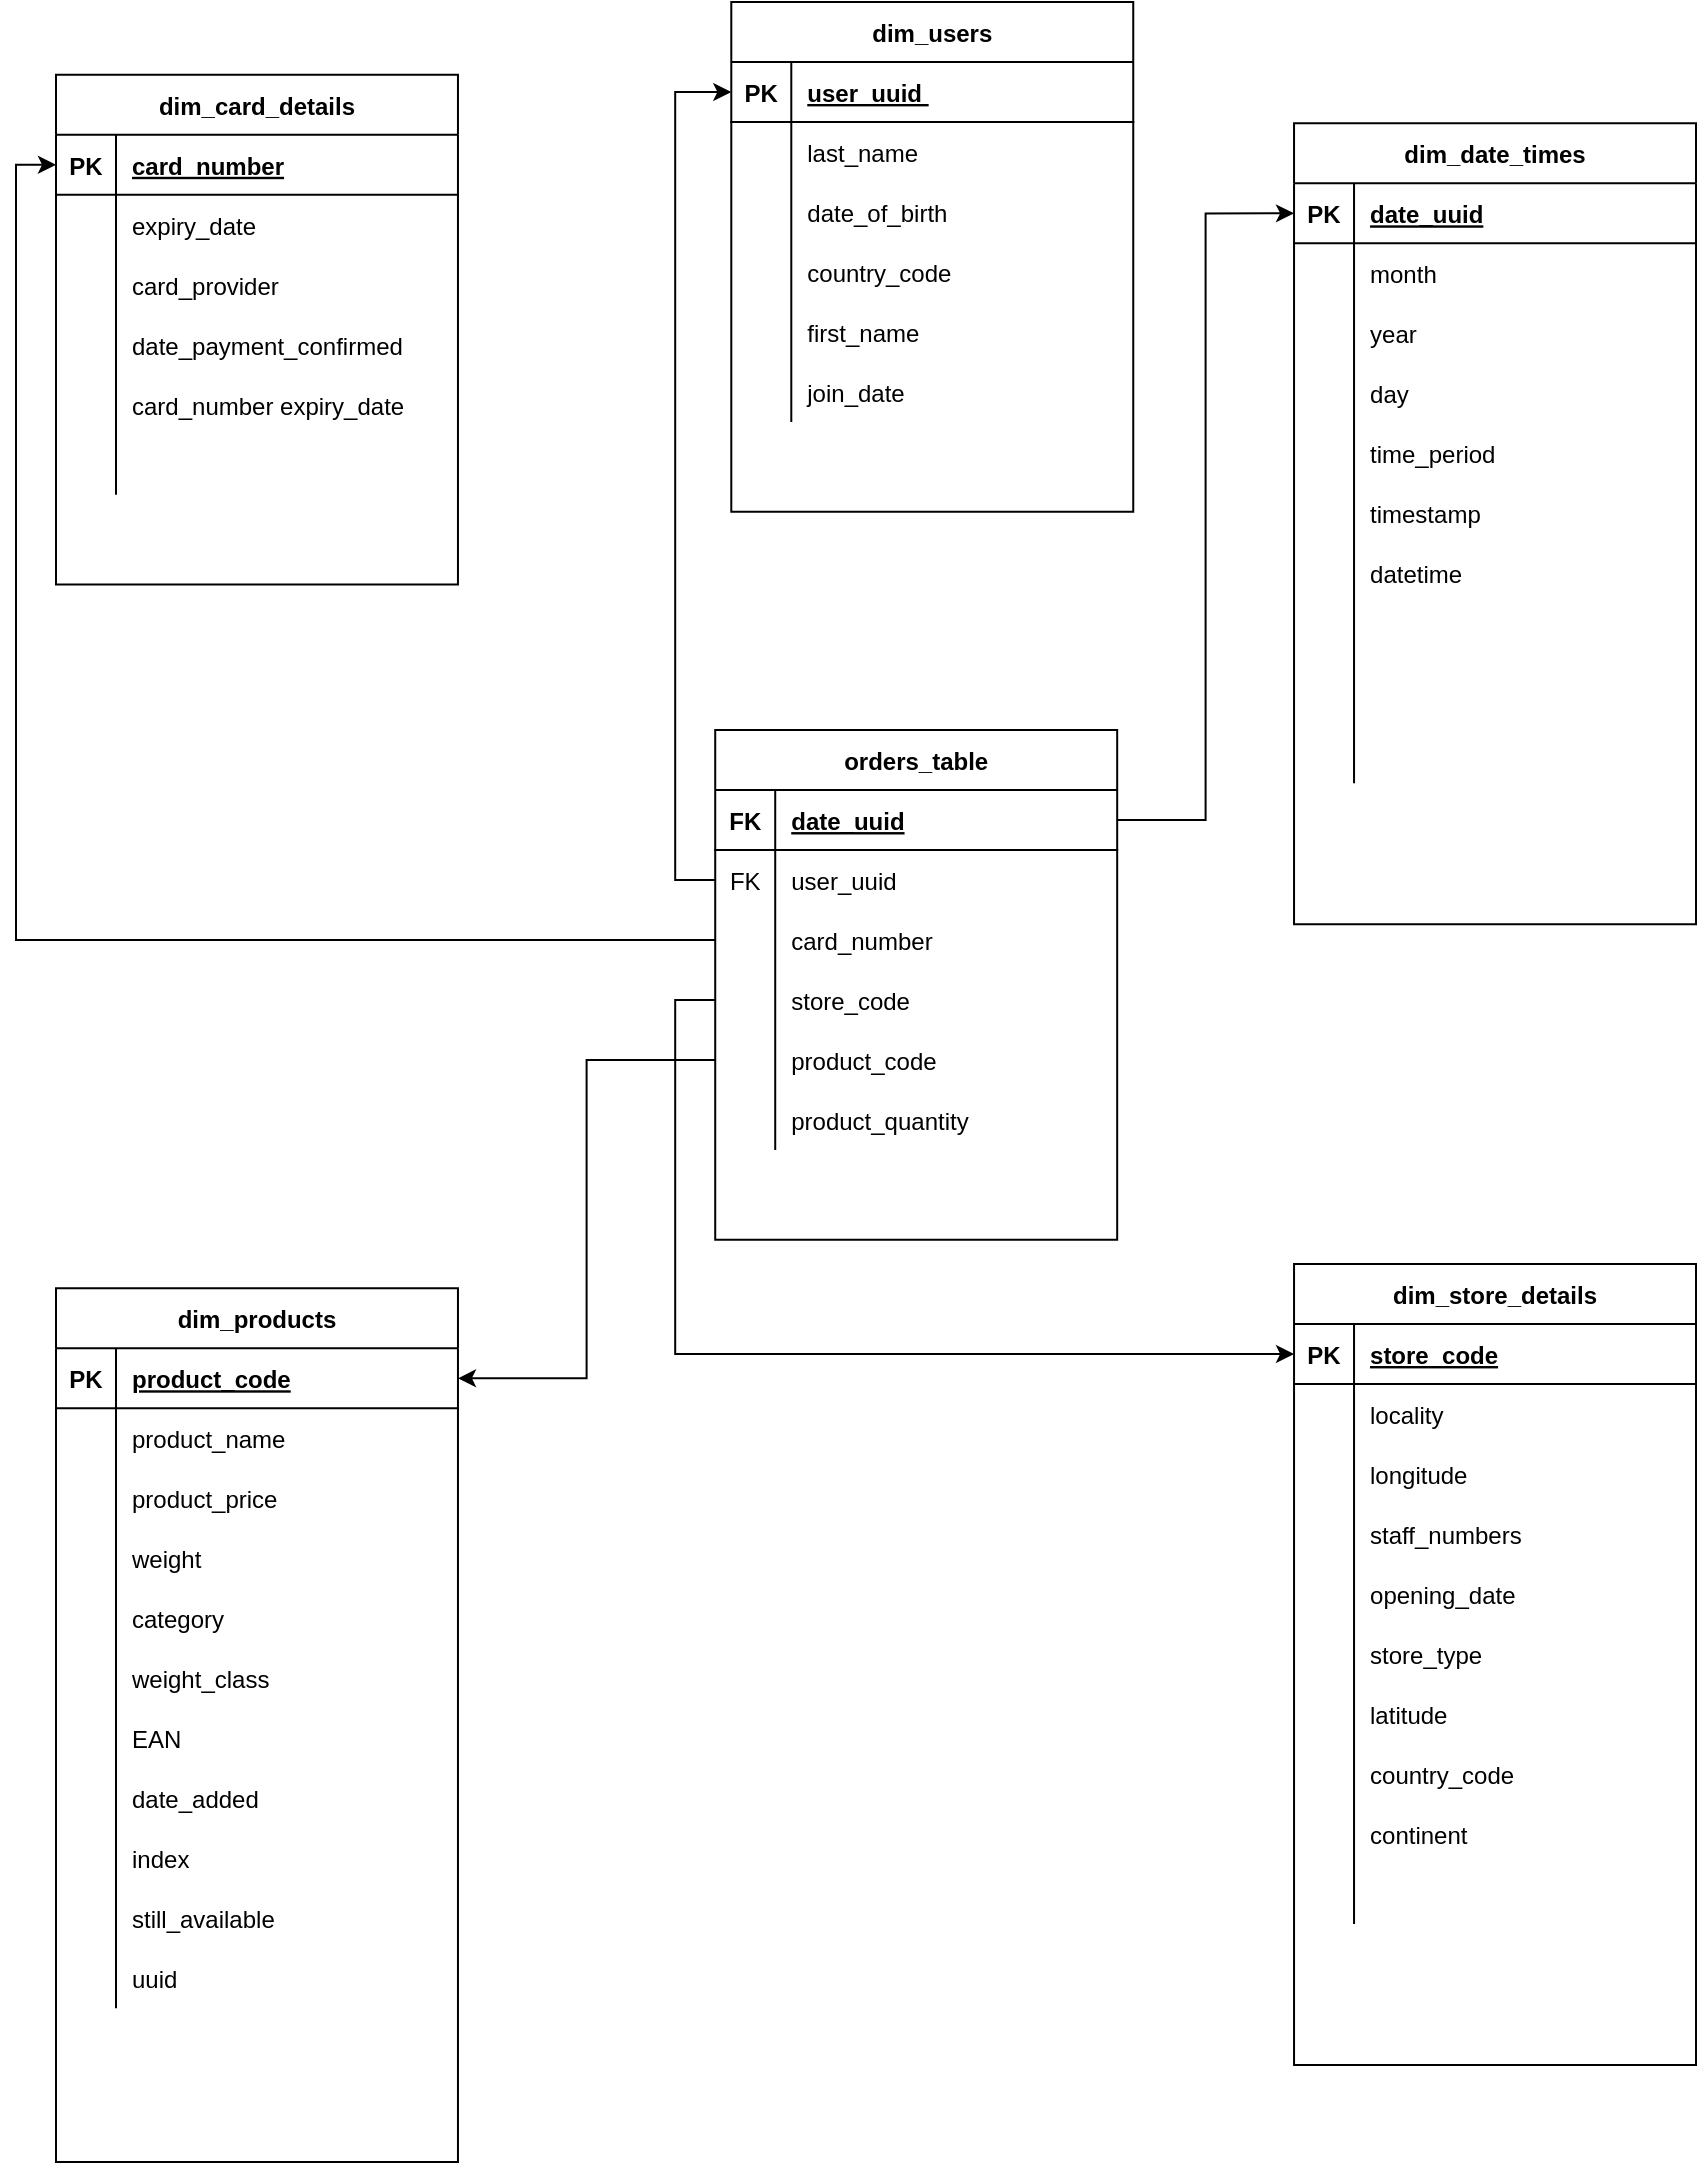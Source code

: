 <mxfile version="22.0.8" type="device">
  <diagram id="R2lEEEUBdFMjLlhIrx00" name="Page-1">
    <mxGraphModel dx="1221" dy="672" grid="1" gridSize="10" guides="1" tooltips="1" connect="1" arrows="1" fold="1" page="1" pageScale="1" pageWidth="850" pageHeight="1100" math="0" shadow="0" extFonts="Permanent Marker^https://fonts.googleapis.com/css?family=Permanent+Marker">
      <root>
        <mxCell id="0" />
        <mxCell id="1" parent="0" />
        <mxCell id="GJ36CVWwnFn0UGgIxW29-174" value="" style="group" parent="1" vertex="1" connectable="0">
          <mxGeometry x="30" y="10" width="820" height="1080" as="geometry" />
        </mxCell>
        <mxCell id="C-vyLk0tnHw3VtMMgP7b-23" value="orders_table" style="shape=table;startSize=30;container=1;collapsible=1;childLayout=tableLayout;fixedRows=1;rowLines=0;fontStyle=1;align=center;resizeLast=1;" parent="GJ36CVWwnFn0UGgIxW29-174" vertex="1">
          <mxGeometry x="329.608" y="364.045" width="200.98" height="254.831" as="geometry">
            <mxRectangle x="20" y="110" width="110" height="30" as="alternateBounds" />
          </mxGeometry>
        </mxCell>
        <mxCell id="C-vyLk0tnHw3VtMMgP7b-24" value="" style="shape=partialRectangle;collapsible=0;dropTarget=0;pointerEvents=0;fillColor=none;points=[[0,0.5],[1,0.5]];portConstraint=eastwest;top=0;left=0;right=0;bottom=1;" parent="C-vyLk0tnHw3VtMMgP7b-23" vertex="1">
          <mxGeometry y="30" width="200.98" height="30" as="geometry" />
        </mxCell>
        <mxCell id="C-vyLk0tnHw3VtMMgP7b-25" value="FK" style="shape=partialRectangle;overflow=hidden;connectable=0;fillColor=none;top=0;left=0;bottom=0;right=0;fontStyle=1;" parent="C-vyLk0tnHw3VtMMgP7b-24" vertex="1">
          <mxGeometry width="30" height="30" as="geometry">
            <mxRectangle width="30" height="30" as="alternateBounds" />
          </mxGeometry>
        </mxCell>
        <mxCell id="C-vyLk0tnHw3VtMMgP7b-26" value="date_uuid" style="shape=partialRectangle;overflow=hidden;connectable=0;fillColor=none;top=0;left=0;bottom=0;right=0;align=left;spacingLeft=6;fontStyle=5;" parent="C-vyLk0tnHw3VtMMgP7b-24" vertex="1">
          <mxGeometry x="30" width="170.98" height="30" as="geometry">
            <mxRectangle width="170.98" height="30" as="alternateBounds" />
          </mxGeometry>
        </mxCell>
        <mxCell id="C-vyLk0tnHw3VtMMgP7b-27" value="" style="shape=partialRectangle;collapsible=0;dropTarget=0;pointerEvents=0;fillColor=none;points=[[0,0.5],[1,0.5]];portConstraint=eastwest;top=0;left=0;right=0;bottom=0;" parent="C-vyLk0tnHw3VtMMgP7b-23" vertex="1">
          <mxGeometry y="60" width="200.98" height="30" as="geometry" />
        </mxCell>
        <mxCell id="C-vyLk0tnHw3VtMMgP7b-28" value="FK" style="shape=partialRectangle;overflow=hidden;connectable=0;fillColor=none;top=0;left=0;bottom=0;right=0;" parent="C-vyLk0tnHw3VtMMgP7b-27" vertex="1">
          <mxGeometry width="30" height="30" as="geometry">
            <mxRectangle width="30" height="30" as="alternateBounds" />
          </mxGeometry>
        </mxCell>
        <mxCell id="C-vyLk0tnHw3VtMMgP7b-29" value="user_uuid" style="shape=partialRectangle;overflow=hidden;connectable=0;fillColor=none;top=0;left=0;bottom=0;right=0;align=left;spacingLeft=6;" parent="C-vyLk0tnHw3VtMMgP7b-27" vertex="1">
          <mxGeometry x="30" width="170.98" height="30" as="geometry">
            <mxRectangle width="170.98" height="30" as="alternateBounds" />
          </mxGeometry>
        </mxCell>
        <mxCell id="GJ36CVWwnFn0UGgIxW29-1" value="" style="shape=partialRectangle;collapsible=0;dropTarget=0;pointerEvents=0;fillColor=none;points=[[0,0.5],[1,0.5]];portConstraint=eastwest;top=0;left=0;right=0;bottom=0;" parent="C-vyLk0tnHw3VtMMgP7b-23" vertex="1">
          <mxGeometry y="90" width="200.98" height="30" as="geometry" />
        </mxCell>
        <mxCell id="GJ36CVWwnFn0UGgIxW29-2" value="" style="shape=partialRectangle;overflow=hidden;connectable=0;fillColor=none;top=0;left=0;bottom=0;right=0;" parent="GJ36CVWwnFn0UGgIxW29-1" vertex="1">
          <mxGeometry width="30" height="30" as="geometry">
            <mxRectangle width="30" height="30" as="alternateBounds" />
          </mxGeometry>
        </mxCell>
        <mxCell id="GJ36CVWwnFn0UGgIxW29-3" value="card_number" style="shape=partialRectangle;overflow=hidden;connectable=0;fillColor=none;top=0;left=0;bottom=0;right=0;align=left;spacingLeft=6;" parent="GJ36CVWwnFn0UGgIxW29-1" vertex="1">
          <mxGeometry x="30" width="170.98" height="30" as="geometry">
            <mxRectangle width="170.98" height="30" as="alternateBounds" />
          </mxGeometry>
        </mxCell>
        <mxCell id="GJ36CVWwnFn0UGgIxW29-4" value="" style="shape=partialRectangle;collapsible=0;dropTarget=0;pointerEvents=0;fillColor=none;points=[[0,0.5],[1,0.5]];portConstraint=eastwest;top=0;left=0;right=0;bottom=0;" parent="C-vyLk0tnHw3VtMMgP7b-23" vertex="1">
          <mxGeometry y="120" width="200.98" height="30" as="geometry" />
        </mxCell>
        <mxCell id="GJ36CVWwnFn0UGgIxW29-5" value="" style="shape=partialRectangle;overflow=hidden;connectable=0;fillColor=none;top=0;left=0;bottom=0;right=0;" parent="GJ36CVWwnFn0UGgIxW29-4" vertex="1">
          <mxGeometry width="30" height="30" as="geometry">
            <mxRectangle width="30" height="30" as="alternateBounds" />
          </mxGeometry>
        </mxCell>
        <mxCell id="GJ36CVWwnFn0UGgIxW29-6" value="store_code" style="shape=partialRectangle;overflow=hidden;connectable=0;fillColor=none;top=0;left=0;bottom=0;right=0;align=left;spacingLeft=6;" parent="GJ36CVWwnFn0UGgIxW29-4" vertex="1">
          <mxGeometry x="30" width="170.98" height="30" as="geometry">
            <mxRectangle width="170.98" height="30" as="alternateBounds" />
          </mxGeometry>
        </mxCell>
        <mxCell id="GJ36CVWwnFn0UGgIxW29-7" value="" style="shape=partialRectangle;collapsible=0;dropTarget=0;pointerEvents=0;fillColor=none;points=[[0,0.5],[1,0.5]];portConstraint=eastwest;top=0;left=0;right=0;bottom=0;" parent="C-vyLk0tnHw3VtMMgP7b-23" vertex="1">
          <mxGeometry y="150" width="200.98" height="30" as="geometry" />
        </mxCell>
        <mxCell id="GJ36CVWwnFn0UGgIxW29-8" value="" style="shape=partialRectangle;overflow=hidden;connectable=0;fillColor=none;top=0;left=0;bottom=0;right=0;" parent="GJ36CVWwnFn0UGgIxW29-7" vertex="1">
          <mxGeometry width="30" height="30" as="geometry">
            <mxRectangle width="30" height="30" as="alternateBounds" />
          </mxGeometry>
        </mxCell>
        <mxCell id="GJ36CVWwnFn0UGgIxW29-9" value="product_code" style="shape=partialRectangle;overflow=hidden;connectable=0;fillColor=none;top=0;left=0;bottom=0;right=0;align=left;spacingLeft=6;" parent="GJ36CVWwnFn0UGgIxW29-7" vertex="1">
          <mxGeometry x="30" width="170.98" height="30" as="geometry">
            <mxRectangle width="170.98" height="30" as="alternateBounds" />
          </mxGeometry>
        </mxCell>
        <mxCell id="GJ36CVWwnFn0UGgIxW29-26" value="" style="shape=partialRectangle;collapsible=0;dropTarget=0;pointerEvents=0;fillColor=none;points=[[0,0.5],[1,0.5]];portConstraint=eastwest;top=0;left=0;right=0;bottom=0;" parent="C-vyLk0tnHw3VtMMgP7b-23" vertex="1">
          <mxGeometry y="180" width="200.98" height="30" as="geometry" />
        </mxCell>
        <mxCell id="GJ36CVWwnFn0UGgIxW29-27" value="" style="shape=partialRectangle;overflow=hidden;connectable=0;fillColor=none;top=0;left=0;bottom=0;right=0;" parent="GJ36CVWwnFn0UGgIxW29-26" vertex="1">
          <mxGeometry width="30" height="30" as="geometry">
            <mxRectangle width="30" height="30" as="alternateBounds" />
          </mxGeometry>
        </mxCell>
        <mxCell id="GJ36CVWwnFn0UGgIxW29-28" value="product_quantity" style="shape=partialRectangle;overflow=hidden;connectable=0;fillColor=none;top=0;left=0;bottom=0;right=0;align=left;spacingLeft=6;" parent="GJ36CVWwnFn0UGgIxW29-26" vertex="1">
          <mxGeometry x="30" width="170.98" height="30" as="geometry">
            <mxRectangle width="170.98" height="30" as="alternateBounds" />
          </mxGeometry>
        </mxCell>
        <mxCell id="GJ36CVWwnFn0UGgIxW29-29" value="dim_users" style="shape=table;startSize=30;container=1;collapsible=1;childLayout=tableLayout;fixedRows=1;rowLines=0;fontStyle=1;align=center;resizeLast=1;" parent="GJ36CVWwnFn0UGgIxW29-174" vertex="1">
          <mxGeometry x="337.647" width="200.98" height="254.831" as="geometry">
            <mxRectangle x="20" y="110" width="110" height="30" as="alternateBounds" />
          </mxGeometry>
        </mxCell>
        <mxCell id="GJ36CVWwnFn0UGgIxW29-30" value="" style="shape=partialRectangle;collapsible=0;dropTarget=0;pointerEvents=0;fillColor=none;points=[[0,0.5],[1,0.5]];portConstraint=eastwest;top=0;left=0;right=0;bottom=1;" parent="GJ36CVWwnFn0UGgIxW29-29" vertex="1">
          <mxGeometry y="30" width="200.98" height="30" as="geometry" />
        </mxCell>
        <mxCell id="GJ36CVWwnFn0UGgIxW29-31" value="PK" style="shape=partialRectangle;overflow=hidden;connectable=0;fillColor=none;top=0;left=0;bottom=0;right=0;fontStyle=1;" parent="GJ36CVWwnFn0UGgIxW29-30" vertex="1">
          <mxGeometry width="30" height="30" as="geometry">
            <mxRectangle width="30" height="30" as="alternateBounds" />
          </mxGeometry>
        </mxCell>
        <mxCell id="GJ36CVWwnFn0UGgIxW29-32" value="user_uuid " style="shape=partialRectangle;overflow=hidden;connectable=0;fillColor=none;top=0;left=0;bottom=0;right=0;align=left;spacingLeft=6;fontStyle=5;" parent="GJ36CVWwnFn0UGgIxW29-30" vertex="1">
          <mxGeometry x="30" width="170.98" height="30" as="geometry">
            <mxRectangle width="170.98" height="30" as="alternateBounds" />
          </mxGeometry>
        </mxCell>
        <mxCell id="GJ36CVWwnFn0UGgIxW29-33" value="" style="shape=partialRectangle;collapsible=0;dropTarget=0;pointerEvents=0;fillColor=none;points=[[0,0.5],[1,0.5]];portConstraint=eastwest;top=0;left=0;right=0;bottom=0;" parent="GJ36CVWwnFn0UGgIxW29-29" vertex="1">
          <mxGeometry y="60" width="200.98" height="30" as="geometry" />
        </mxCell>
        <mxCell id="GJ36CVWwnFn0UGgIxW29-34" value="" style="shape=partialRectangle;overflow=hidden;connectable=0;fillColor=none;top=0;left=0;bottom=0;right=0;" parent="GJ36CVWwnFn0UGgIxW29-33" vertex="1">
          <mxGeometry width="30" height="30" as="geometry">
            <mxRectangle width="30" height="30" as="alternateBounds" />
          </mxGeometry>
        </mxCell>
        <mxCell id="GJ36CVWwnFn0UGgIxW29-35" value="last_name    " style="shape=partialRectangle;overflow=hidden;connectable=0;fillColor=none;top=0;left=0;bottom=0;right=0;align=left;spacingLeft=6;" parent="GJ36CVWwnFn0UGgIxW29-33" vertex="1">
          <mxGeometry x="30" width="170.98" height="30" as="geometry">
            <mxRectangle width="170.98" height="30" as="alternateBounds" />
          </mxGeometry>
        </mxCell>
        <mxCell id="GJ36CVWwnFn0UGgIxW29-36" value="" style="shape=partialRectangle;collapsible=0;dropTarget=0;pointerEvents=0;fillColor=none;points=[[0,0.5],[1,0.5]];portConstraint=eastwest;top=0;left=0;right=0;bottom=0;" parent="GJ36CVWwnFn0UGgIxW29-29" vertex="1">
          <mxGeometry y="90" width="200.98" height="30" as="geometry" />
        </mxCell>
        <mxCell id="GJ36CVWwnFn0UGgIxW29-37" value="" style="shape=partialRectangle;overflow=hidden;connectable=0;fillColor=none;top=0;left=0;bottom=0;right=0;" parent="GJ36CVWwnFn0UGgIxW29-36" vertex="1">
          <mxGeometry width="30" height="30" as="geometry">
            <mxRectangle width="30" height="30" as="alternateBounds" />
          </mxGeometry>
        </mxCell>
        <mxCell id="GJ36CVWwnFn0UGgIxW29-38" value="date_of_birth" style="shape=partialRectangle;overflow=hidden;connectable=0;fillColor=none;top=0;left=0;bottom=0;right=0;align=left;spacingLeft=6;" parent="GJ36CVWwnFn0UGgIxW29-36" vertex="1">
          <mxGeometry x="30" width="170.98" height="30" as="geometry">
            <mxRectangle width="170.98" height="30" as="alternateBounds" />
          </mxGeometry>
        </mxCell>
        <mxCell id="GJ36CVWwnFn0UGgIxW29-39" value="" style="shape=partialRectangle;collapsible=0;dropTarget=0;pointerEvents=0;fillColor=none;points=[[0,0.5],[1,0.5]];portConstraint=eastwest;top=0;left=0;right=0;bottom=0;" parent="GJ36CVWwnFn0UGgIxW29-29" vertex="1">
          <mxGeometry y="120" width="200.98" height="30" as="geometry" />
        </mxCell>
        <mxCell id="GJ36CVWwnFn0UGgIxW29-40" value="" style="shape=partialRectangle;overflow=hidden;connectable=0;fillColor=none;top=0;left=0;bottom=0;right=0;" parent="GJ36CVWwnFn0UGgIxW29-39" vertex="1">
          <mxGeometry width="30" height="30" as="geometry">
            <mxRectangle width="30" height="30" as="alternateBounds" />
          </mxGeometry>
        </mxCell>
        <mxCell id="GJ36CVWwnFn0UGgIxW29-41" value="country_code" style="shape=partialRectangle;overflow=hidden;connectable=0;fillColor=none;top=0;left=0;bottom=0;right=0;align=left;spacingLeft=6;" parent="GJ36CVWwnFn0UGgIxW29-39" vertex="1">
          <mxGeometry x="30" width="170.98" height="30" as="geometry">
            <mxRectangle width="170.98" height="30" as="alternateBounds" />
          </mxGeometry>
        </mxCell>
        <mxCell id="GJ36CVWwnFn0UGgIxW29-42" value="" style="shape=partialRectangle;collapsible=0;dropTarget=0;pointerEvents=0;fillColor=none;points=[[0,0.5],[1,0.5]];portConstraint=eastwest;top=0;left=0;right=0;bottom=0;" parent="GJ36CVWwnFn0UGgIxW29-29" vertex="1">
          <mxGeometry y="150" width="200.98" height="30" as="geometry" />
        </mxCell>
        <mxCell id="GJ36CVWwnFn0UGgIxW29-43" value="" style="shape=partialRectangle;overflow=hidden;connectable=0;fillColor=none;top=0;left=0;bottom=0;right=0;" parent="GJ36CVWwnFn0UGgIxW29-42" vertex="1">
          <mxGeometry width="30" height="30" as="geometry">
            <mxRectangle width="30" height="30" as="alternateBounds" />
          </mxGeometry>
        </mxCell>
        <mxCell id="GJ36CVWwnFn0UGgIxW29-44" value="first_name" style="shape=partialRectangle;overflow=hidden;connectable=0;fillColor=none;top=0;left=0;bottom=0;right=0;align=left;spacingLeft=6;" parent="GJ36CVWwnFn0UGgIxW29-42" vertex="1">
          <mxGeometry x="30" width="170.98" height="30" as="geometry">
            <mxRectangle width="170.98" height="30" as="alternateBounds" />
          </mxGeometry>
        </mxCell>
        <mxCell id="GJ36CVWwnFn0UGgIxW29-45" value="" style="shape=partialRectangle;collapsible=0;dropTarget=0;pointerEvents=0;fillColor=none;points=[[0,0.5],[1,0.5]];portConstraint=eastwest;top=0;left=0;right=0;bottom=0;" parent="GJ36CVWwnFn0UGgIxW29-29" vertex="1">
          <mxGeometry y="180" width="200.98" height="30" as="geometry" />
        </mxCell>
        <mxCell id="GJ36CVWwnFn0UGgIxW29-46" value="" style="shape=partialRectangle;overflow=hidden;connectable=0;fillColor=none;top=0;left=0;bottom=0;right=0;" parent="GJ36CVWwnFn0UGgIxW29-45" vertex="1">
          <mxGeometry width="30" height="30" as="geometry">
            <mxRectangle width="30" height="30" as="alternateBounds" />
          </mxGeometry>
        </mxCell>
        <mxCell id="GJ36CVWwnFn0UGgIxW29-47" value="join_date" style="shape=partialRectangle;overflow=hidden;connectable=0;fillColor=none;top=0;left=0;bottom=0;right=0;align=left;spacingLeft=6;" parent="GJ36CVWwnFn0UGgIxW29-45" vertex="1">
          <mxGeometry x="30" width="170.98" height="30" as="geometry">
            <mxRectangle width="170.98" height="30" as="alternateBounds" />
          </mxGeometry>
        </mxCell>
        <mxCell id="GJ36CVWwnFn0UGgIxW29-48" value="dim_card_details" style="shape=table;startSize=30;container=1;collapsible=1;childLayout=tableLayout;fixedRows=1;rowLines=0;fontStyle=1;align=center;resizeLast=1;" parent="GJ36CVWwnFn0UGgIxW29-174" vertex="1">
          <mxGeometry y="36.404" width="200.98" height="254.831" as="geometry">
            <mxRectangle x="20" y="110" width="110" height="30" as="alternateBounds" />
          </mxGeometry>
        </mxCell>
        <mxCell id="GJ36CVWwnFn0UGgIxW29-49" value="" style="shape=partialRectangle;collapsible=0;dropTarget=0;pointerEvents=0;fillColor=none;points=[[0,0.5],[1,0.5]];portConstraint=eastwest;top=0;left=0;right=0;bottom=1;" parent="GJ36CVWwnFn0UGgIxW29-48" vertex="1">
          <mxGeometry y="30" width="200.98" height="30" as="geometry" />
        </mxCell>
        <mxCell id="GJ36CVWwnFn0UGgIxW29-50" value="PK" style="shape=partialRectangle;overflow=hidden;connectable=0;fillColor=none;top=0;left=0;bottom=0;right=0;fontStyle=1;" parent="GJ36CVWwnFn0UGgIxW29-49" vertex="1">
          <mxGeometry width="30" height="30" as="geometry">
            <mxRectangle width="30" height="30" as="alternateBounds" />
          </mxGeometry>
        </mxCell>
        <mxCell id="GJ36CVWwnFn0UGgIxW29-51" value="card_number" style="shape=partialRectangle;overflow=hidden;connectable=0;fillColor=none;top=0;left=0;bottom=0;right=0;align=left;spacingLeft=6;fontStyle=5;" parent="GJ36CVWwnFn0UGgIxW29-49" vertex="1">
          <mxGeometry x="30" width="170.98" height="30" as="geometry">
            <mxRectangle width="170.98" height="30" as="alternateBounds" />
          </mxGeometry>
        </mxCell>
        <mxCell id="GJ36CVWwnFn0UGgIxW29-52" value="" style="shape=partialRectangle;collapsible=0;dropTarget=0;pointerEvents=0;fillColor=none;points=[[0,0.5],[1,0.5]];portConstraint=eastwest;top=0;left=0;right=0;bottom=0;" parent="GJ36CVWwnFn0UGgIxW29-48" vertex="1">
          <mxGeometry y="60" width="200.98" height="30" as="geometry" />
        </mxCell>
        <mxCell id="GJ36CVWwnFn0UGgIxW29-53" value="" style="shape=partialRectangle;overflow=hidden;connectable=0;fillColor=none;top=0;left=0;bottom=0;right=0;" parent="GJ36CVWwnFn0UGgIxW29-52" vertex="1">
          <mxGeometry width="30" height="30" as="geometry">
            <mxRectangle width="30" height="30" as="alternateBounds" />
          </mxGeometry>
        </mxCell>
        <mxCell id="GJ36CVWwnFn0UGgIxW29-54" value="expiry_date" style="shape=partialRectangle;overflow=hidden;connectable=0;fillColor=none;top=0;left=0;bottom=0;right=0;align=left;spacingLeft=6;" parent="GJ36CVWwnFn0UGgIxW29-52" vertex="1">
          <mxGeometry x="30" width="170.98" height="30" as="geometry">
            <mxRectangle width="170.98" height="30" as="alternateBounds" />
          </mxGeometry>
        </mxCell>
        <mxCell id="GJ36CVWwnFn0UGgIxW29-55" value="" style="shape=partialRectangle;collapsible=0;dropTarget=0;pointerEvents=0;fillColor=none;points=[[0,0.5],[1,0.5]];portConstraint=eastwest;top=0;left=0;right=0;bottom=0;" parent="GJ36CVWwnFn0UGgIxW29-48" vertex="1">
          <mxGeometry y="90" width="200.98" height="30" as="geometry" />
        </mxCell>
        <mxCell id="GJ36CVWwnFn0UGgIxW29-56" value="" style="shape=partialRectangle;overflow=hidden;connectable=0;fillColor=none;top=0;left=0;bottom=0;right=0;" parent="GJ36CVWwnFn0UGgIxW29-55" vertex="1">
          <mxGeometry width="30" height="30" as="geometry">
            <mxRectangle width="30" height="30" as="alternateBounds" />
          </mxGeometry>
        </mxCell>
        <mxCell id="GJ36CVWwnFn0UGgIxW29-57" value="card_provider" style="shape=partialRectangle;overflow=hidden;connectable=0;fillColor=none;top=0;left=0;bottom=0;right=0;align=left;spacingLeft=6;" parent="GJ36CVWwnFn0UGgIxW29-55" vertex="1">
          <mxGeometry x="30" width="170.98" height="30" as="geometry">
            <mxRectangle width="170.98" height="30" as="alternateBounds" />
          </mxGeometry>
        </mxCell>
        <mxCell id="GJ36CVWwnFn0UGgIxW29-58" value="" style="shape=partialRectangle;collapsible=0;dropTarget=0;pointerEvents=0;fillColor=none;points=[[0,0.5],[1,0.5]];portConstraint=eastwest;top=0;left=0;right=0;bottom=0;" parent="GJ36CVWwnFn0UGgIxW29-48" vertex="1">
          <mxGeometry y="120" width="200.98" height="30" as="geometry" />
        </mxCell>
        <mxCell id="GJ36CVWwnFn0UGgIxW29-59" value="" style="shape=partialRectangle;overflow=hidden;connectable=0;fillColor=none;top=0;left=0;bottom=0;right=0;" parent="GJ36CVWwnFn0UGgIxW29-58" vertex="1">
          <mxGeometry width="30" height="30" as="geometry">
            <mxRectangle width="30" height="30" as="alternateBounds" />
          </mxGeometry>
        </mxCell>
        <mxCell id="GJ36CVWwnFn0UGgIxW29-60" value="date_payment_confirmed" style="shape=partialRectangle;overflow=hidden;connectable=0;fillColor=none;top=0;left=0;bottom=0;right=0;align=left;spacingLeft=6;" parent="GJ36CVWwnFn0UGgIxW29-58" vertex="1">
          <mxGeometry x="30" width="170.98" height="30" as="geometry">
            <mxRectangle width="170.98" height="30" as="alternateBounds" />
          </mxGeometry>
        </mxCell>
        <mxCell id="GJ36CVWwnFn0UGgIxW29-61" value="" style="shape=partialRectangle;collapsible=0;dropTarget=0;pointerEvents=0;fillColor=none;points=[[0,0.5],[1,0.5]];portConstraint=eastwest;top=0;left=0;right=0;bottom=0;" parent="GJ36CVWwnFn0UGgIxW29-48" vertex="1">
          <mxGeometry y="150" width="200.98" height="30" as="geometry" />
        </mxCell>
        <mxCell id="GJ36CVWwnFn0UGgIxW29-62" value="" style="shape=partialRectangle;overflow=hidden;connectable=0;fillColor=none;top=0;left=0;bottom=0;right=0;" parent="GJ36CVWwnFn0UGgIxW29-61" vertex="1">
          <mxGeometry width="30" height="30" as="geometry">
            <mxRectangle width="30" height="30" as="alternateBounds" />
          </mxGeometry>
        </mxCell>
        <mxCell id="GJ36CVWwnFn0UGgIxW29-63" value="card_number expiry_date" style="shape=partialRectangle;overflow=hidden;connectable=0;fillColor=none;top=0;left=0;bottom=0;right=0;align=left;spacingLeft=6;" parent="GJ36CVWwnFn0UGgIxW29-61" vertex="1">
          <mxGeometry x="30" width="170.98" height="30" as="geometry">
            <mxRectangle width="170.98" height="30" as="alternateBounds" />
          </mxGeometry>
        </mxCell>
        <mxCell id="GJ36CVWwnFn0UGgIxW29-64" value="" style="shape=partialRectangle;collapsible=0;dropTarget=0;pointerEvents=0;fillColor=none;points=[[0,0.5],[1,0.5]];portConstraint=eastwest;top=0;left=0;right=0;bottom=0;" parent="GJ36CVWwnFn0UGgIxW29-48" vertex="1">
          <mxGeometry y="180" width="200.98" height="30" as="geometry" />
        </mxCell>
        <mxCell id="GJ36CVWwnFn0UGgIxW29-65" value="" style="shape=partialRectangle;overflow=hidden;connectable=0;fillColor=none;top=0;left=0;bottom=0;right=0;" parent="GJ36CVWwnFn0UGgIxW29-64" vertex="1">
          <mxGeometry width="30" height="30" as="geometry">
            <mxRectangle width="30" height="30" as="alternateBounds" />
          </mxGeometry>
        </mxCell>
        <mxCell id="GJ36CVWwnFn0UGgIxW29-66" value="" style="shape=partialRectangle;overflow=hidden;connectable=0;fillColor=none;top=0;left=0;bottom=0;right=0;align=left;spacingLeft=6;" parent="GJ36CVWwnFn0UGgIxW29-64" vertex="1">
          <mxGeometry x="30" width="170.98" height="30" as="geometry">
            <mxRectangle width="170.98" height="30" as="alternateBounds" />
          </mxGeometry>
        </mxCell>
        <mxCell id="GJ36CVWwnFn0UGgIxW29-67" value="dim_store_details" style="shape=table;startSize=30;container=1;collapsible=1;childLayout=tableLayout;fixedRows=1;rowLines=0;fontStyle=1;align=center;resizeLast=1;" parent="GJ36CVWwnFn0UGgIxW29-174" vertex="1">
          <mxGeometry x="619.02" y="631.011" width="200.98" height="400.449" as="geometry">
            <mxRectangle x="20" y="110" width="110" height="30" as="alternateBounds" />
          </mxGeometry>
        </mxCell>
        <mxCell id="GJ36CVWwnFn0UGgIxW29-68" value="" style="shape=partialRectangle;collapsible=0;dropTarget=0;pointerEvents=0;fillColor=none;points=[[0,0.5],[1,0.5]];portConstraint=eastwest;top=0;left=0;right=0;bottom=1;" parent="GJ36CVWwnFn0UGgIxW29-67" vertex="1">
          <mxGeometry y="30" width="200.98" height="30" as="geometry" />
        </mxCell>
        <mxCell id="GJ36CVWwnFn0UGgIxW29-69" value="PK" style="shape=partialRectangle;overflow=hidden;connectable=0;fillColor=none;top=0;left=0;bottom=0;right=0;fontStyle=1;" parent="GJ36CVWwnFn0UGgIxW29-68" vertex="1">
          <mxGeometry width="30" height="30" as="geometry">
            <mxRectangle width="30" height="30" as="alternateBounds" />
          </mxGeometry>
        </mxCell>
        <mxCell id="GJ36CVWwnFn0UGgIxW29-70" value="store_code" style="shape=partialRectangle;overflow=hidden;connectable=0;fillColor=none;top=0;left=0;bottom=0;right=0;align=left;spacingLeft=6;fontStyle=5;" parent="GJ36CVWwnFn0UGgIxW29-68" vertex="1">
          <mxGeometry x="30" width="170.98" height="30" as="geometry">
            <mxRectangle width="170.98" height="30" as="alternateBounds" />
          </mxGeometry>
        </mxCell>
        <mxCell id="GJ36CVWwnFn0UGgIxW29-71" value="" style="shape=partialRectangle;collapsible=0;dropTarget=0;pointerEvents=0;fillColor=none;points=[[0,0.5],[1,0.5]];portConstraint=eastwest;top=0;left=0;right=0;bottom=0;" parent="GJ36CVWwnFn0UGgIxW29-67" vertex="1">
          <mxGeometry y="60" width="200.98" height="30" as="geometry" />
        </mxCell>
        <mxCell id="GJ36CVWwnFn0UGgIxW29-72" value="" style="shape=partialRectangle;overflow=hidden;connectable=0;fillColor=none;top=0;left=0;bottom=0;right=0;" parent="GJ36CVWwnFn0UGgIxW29-71" vertex="1">
          <mxGeometry width="30" height="30" as="geometry">
            <mxRectangle width="30" height="30" as="alternateBounds" />
          </mxGeometry>
        </mxCell>
        <mxCell id="GJ36CVWwnFn0UGgIxW29-73" value="locality" style="shape=partialRectangle;overflow=hidden;connectable=0;fillColor=none;top=0;left=0;bottom=0;right=0;align=left;spacingLeft=6;" parent="GJ36CVWwnFn0UGgIxW29-71" vertex="1">
          <mxGeometry x="30" width="170.98" height="30" as="geometry">
            <mxRectangle width="170.98" height="30" as="alternateBounds" />
          </mxGeometry>
        </mxCell>
        <mxCell id="GJ36CVWwnFn0UGgIxW29-74" value="" style="shape=partialRectangle;collapsible=0;dropTarget=0;pointerEvents=0;fillColor=none;points=[[0,0.5],[1,0.5]];portConstraint=eastwest;top=0;left=0;right=0;bottom=0;" parent="GJ36CVWwnFn0UGgIxW29-67" vertex="1">
          <mxGeometry y="90" width="200.98" height="30" as="geometry" />
        </mxCell>
        <mxCell id="GJ36CVWwnFn0UGgIxW29-75" value="" style="shape=partialRectangle;overflow=hidden;connectable=0;fillColor=none;top=0;left=0;bottom=0;right=0;" parent="GJ36CVWwnFn0UGgIxW29-74" vertex="1">
          <mxGeometry width="30" height="30" as="geometry">
            <mxRectangle width="30" height="30" as="alternateBounds" />
          </mxGeometry>
        </mxCell>
        <mxCell id="GJ36CVWwnFn0UGgIxW29-76" value="longitude" style="shape=partialRectangle;overflow=hidden;connectable=0;fillColor=none;top=0;left=0;bottom=0;right=0;align=left;spacingLeft=6;" parent="GJ36CVWwnFn0UGgIxW29-74" vertex="1">
          <mxGeometry x="30" width="170.98" height="30" as="geometry">
            <mxRectangle width="170.98" height="30" as="alternateBounds" />
          </mxGeometry>
        </mxCell>
        <mxCell id="GJ36CVWwnFn0UGgIxW29-77" value="" style="shape=partialRectangle;collapsible=0;dropTarget=0;pointerEvents=0;fillColor=none;points=[[0,0.5],[1,0.5]];portConstraint=eastwest;top=0;left=0;right=0;bottom=0;" parent="GJ36CVWwnFn0UGgIxW29-67" vertex="1">
          <mxGeometry y="120" width="200.98" height="30" as="geometry" />
        </mxCell>
        <mxCell id="GJ36CVWwnFn0UGgIxW29-78" value="" style="shape=partialRectangle;overflow=hidden;connectable=0;fillColor=none;top=0;left=0;bottom=0;right=0;" parent="GJ36CVWwnFn0UGgIxW29-77" vertex="1">
          <mxGeometry width="30" height="30" as="geometry">
            <mxRectangle width="30" height="30" as="alternateBounds" />
          </mxGeometry>
        </mxCell>
        <mxCell id="GJ36CVWwnFn0UGgIxW29-79" value="staff_numbers" style="shape=partialRectangle;overflow=hidden;connectable=0;fillColor=none;top=0;left=0;bottom=0;right=0;align=left;spacingLeft=6;" parent="GJ36CVWwnFn0UGgIxW29-77" vertex="1">
          <mxGeometry x="30" width="170.98" height="30" as="geometry">
            <mxRectangle width="170.98" height="30" as="alternateBounds" />
          </mxGeometry>
        </mxCell>
        <mxCell id="GJ36CVWwnFn0UGgIxW29-80" value="" style="shape=partialRectangle;collapsible=0;dropTarget=0;pointerEvents=0;fillColor=none;points=[[0,0.5],[1,0.5]];portConstraint=eastwest;top=0;left=0;right=0;bottom=0;" parent="GJ36CVWwnFn0UGgIxW29-67" vertex="1">
          <mxGeometry y="150" width="200.98" height="30" as="geometry" />
        </mxCell>
        <mxCell id="GJ36CVWwnFn0UGgIxW29-81" value="" style="shape=partialRectangle;overflow=hidden;connectable=0;fillColor=none;top=0;left=0;bottom=0;right=0;" parent="GJ36CVWwnFn0UGgIxW29-80" vertex="1">
          <mxGeometry width="30" height="30" as="geometry">
            <mxRectangle width="30" height="30" as="alternateBounds" />
          </mxGeometry>
        </mxCell>
        <mxCell id="GJ36CVWwnFn0UGgIxW29-82" value="opening_date" style="shape=partialRectangle;overflow=hidden;connectable=0;fillColor=none;top=0;left=0;bottom=0;right=0;align=left;spacingLeft=6;" parent="GJ36CVWwnFn0UGgIxW29-80" vertex="1">
          <mxGeometry x="30" width="170.98" height="30" as="geometry">
            <mxRectangle width="170.98" height="30" as="alternateBounds" />
          </mxGeometry>
        </mxCell>
        <mxCell id="GJ36CVWwnFn0UGgIxW29-83" value="" style="shape=partialRectangle;collapsible=0;dropTarget=0;pointerEvents=0;fillColor=none;points=[[0,0.5],[1,0.5]];portConstraint=eastwest;top=0;left=0;right=0;bottom=0;" parent="GJ36CVWwnFn0UGgIxW29-67" vertex="1">
          <mxGeometry y="180" width="200.98" height="30" as="geometry" />
        </mxCell>
        <mxCell id="GJ36CVWwnFn0UGgIxW29-84" value="" style="shape=partialRectangle;overflow=hidden;connectable=0;fillColor=none;top=0;left=0;bottom=0;right=0;" parent="GJ36CVWwnFn0UGgIxW29-83" vertex="1">
          <mxGeometry width="30" height="30" as="geometry">
            <mxRectangle width="30" height="30" as="alternateBounds" />
          </mxGeometry>
        </mxCell>
        <mxCell id="GJ36CVWwnFn0UGgIxW29-85" value="store_type" style="shape=partialRectangle;overflow=hidden;connectable=0;fillColor=none;top=0;left=0;bottom=0;right=0;align=left;spacingLeft=6;" parent="GJ36CVWwnFn0UGgIxW29-83" vertex="1">
          <mxGeometry x="30" width="170.98" height="30" as="geometry">
            <mxRectangle width="170.98" height="30" as="alternateBounds" />
          </mxGeometry>
        </mxCell>
        <mxCell id="GJ36CVWwnFn0UGgIxW29-86" value="" style="shape=partialRectangle;collapsible=0;dropTarget=0;pointerEvents=0;fillColor=none;points=[[0,0.5],[1,0.5]];portConstraint=eastwest;top=0;left=0;right=0;bottom=0;" parent="GJ36CVWwnFn0UGgIxW29-67" vertex="1">
          <mxGeometry y="210" width="200.98" height="30" as="geometry" />
        </mxCell>
        <mxCell id="GJ36CVWwnFn0UGgIxW29-87" value="" style="shape=partialRectangle;overflow=hidden;connectable=0;fillColor=none;top=0;left=0;bottom=0;right=0;" parent="GJ36CVWwnFn0UGgIxW29-86" vertex="1">
          <mxGeometry width="30" height="30" as="geometry">
            <mxRectangle width="30" height="30" as="alternateBounds" />
          </mxGeometry>
        </mxCell>
        <mxCell id="GJ36CVWwnFn0UGgIxW29-88" value="latitude" style="shape=partialRectangle;overflow=hidden;connectable=0;fillColor=none;top=0;left=0;bottom=0;right=0;align=left;spacingLeft=6;" parent="GJ36CVWwnFn0UGgIxW29-86" vertex="1">
          <mxGeometry x="30" width="170.98" height="30" as="geometry">
            <mxRectangle width="170.98" height="30" as="alternateBounds" />
          </mxGeometry>
        </mxCell>
        <mxCell id="GJ36CVWwnFn0UGgIxW29-89" value="" style="shape=partialRectangle;collapsible=0;dropTarget=0;pointerEvents=0;fillColor=none;points=[[0,0.5],[1,0.5]];portConstraint=eastwest;top=0;left=0;right=0;bottom=0;" parent="GJ36CVWwnFn0UGgIxW29-67" vertex="1">
          <mxGeometry y="240" width="200.98" height="30" as="geometry" />
        </mxCell>
        <mxCell id="GJ36CVWwnFn0UGgIxW29-90" value="" style="shape=partialRectangle;overflow=hidden;connectable=0;fillColor=none;top=0;left=0;bottom=0;right=0;" parent="GJ36CVWwnFn0UGgIxW29-89" vertex="1">
          <mxGeometry width="30" height="30" as="geometry">
            <mxRectangle width="30" height="30" as="alternateBounds" />
          </mxGeometry>
        </mxCell>
        <mxCell id="GJ36CVWwnFn0UGgIxW29-91" value="country_code" style="shape=partialRectangle;overflow=hidden;connectable=0;fillColor=none;top=0;left=0;bottom=0;right=0;align=left;spacingLeft=6;" parent="GJ36CVWwnFn0UGgIxW29-89" vertex="1">
          <mxGeometry x="30" width="170.98" height="30" as="geometry">
            <mxRectangle width="170.98" height="30" as="alternateBounds" />
          </mxGeometry>
        </mxCell>
        <mxCell id="GJ36CVWwnFn0UGgIxW29-92" value="" style="shape=partialRectangle;collapsible=0;dropTarget=0;pointerEvents=0;fillColor=none;points=[[0,0.5],[1,0.5]];portConstraint=eastwest;top=0;left=0;right=0;bottom=0;" parent="GJ36CVWwnFn0UGgIxW29-67" vertex="1">
          <mxGeometry y="270" width="200.98" height="30" as="geometry" />
        </mxCell>
        <mxCell id="GJ36CVWwnFn0UGgIxW29-93" value="" style="shape=partialRectangle;overflow=hidden;connectable=0;fillColor=none;top=0;left=0;bottom=0;right=0;" parent="GJ36CVWwnFn0UGgIxW29-92" vertex="1">
          <mxGeometry width="30" height="30" as="geometry">
            <mxRectangle width="30" height="30" as="alternateBounds" />
          </mxGeometry>
        </mxCell>
        <mxCell id="GJ36CVWwnFn0UGgIxW29-94" value="continent" style="shape=partialRectangle;overflow=hidden;connectable=0;fillColor=none;top=0;left=0;bottom=0;right=0;align=left;spacingLeft=6;" parent="GJ36CVWwnFn0UGgIxW29-92" vertex="1">
          <mxGeometry x="30" width="170.98" height="30" as="geometry">
            <mxRectangle width="170.98" height="30" as="alternateBounds" />
          </mxGeometry>
        </mxCell>
        <mxCell id="GJ36CVWwnFn0UGgIxW29-95" value="" style="shape=partialRectangle;collapsible=0;dropTarget=0;pointerEvents=0;fillColor=none;points=[[0,0.5],[1,0.5]];portConstraint=eastwest;top=0;left=0;right=0;bottom=0;" parent="GJ36CVWwnFn0UGgIxW29-67" vertex="1">
          <mxGeometry y="300" width="200.98" height="30" as="geometry" />
        </mxCell>
        <mxCell id="GJ36CVWwnFn0UGgIxW29-96" value="" style="shape=partialRectangle;overflow=hidden;connectable=0;fillColor=none;top=0;left=0;bottom=0;right=0;" parent="GJ36CVWwnFn0UGgIxW29-95" vertex="1">
          <mxGeometry width="30" height="30" as="geometry">
            <mxRectangle width="30" height="30" as="alternateBounds" />
          </mxGeometry>
        </mxCell>
        <mxCell id="GJ36CVWwnFn0UGgIxW29-97" value="" style="shape=partialRectangle;overflow=hidden;connectable=0;fillColor=none;top=0;left=0;bottom=0;right=0;align=left;spacingLeft=6;" parent="GJ36CVWwnFn0UGgIxW29-95" vertex="1">
          <mxGeometry x="30" width="170.98" height="30" as="geometry">
            <mxRectangle width="170.98" height="30" as="alternateBounds" />
          </mxGeometry>
        </mxCell>
        <mxCell id="GJ36CVWwnFn0UGgIxW29-98" value="dim_products" style="shape=table;startSize=30;container=1;collapsible=1;childLayout=tableLayout;fixedRows=1;rowLines=0;fontStyle=1;align=center;resizeLast=1;" parent="GJ36CVWwnFn0UGgIxW29-174" vertex="1">
          <mxGeometry y="643.146" width="200.98" height="436.854" as="geometry">
            <mxRectangle x="20" y="110" width="110" height="30" as="alternateBounds" />
          </mxGeometry>
        </mxCell>
        <mxCell id="GJ36CVWwnFn0UGgIxW29-99" value="" style="shape=partialRectangle;collapsible=0;dropTarget=0;pointerEvents=0;fillColor=none;points=[[0,0.5],[1,0.5]];portConstraint=eastwest;top=0;left=0;right=0;bottom=1;" parent="GJ36CVWwnFn0UGgIxW29-98" vertex="1">
          <mxGeometry y="30" width="200.98" height="30" as="geometry" />
        </mxCell>
        <mxCell id="GJ36CVWwnFn0UGgIxW29-100" value="PK" style="shape=partialRectangle;overflow=hidden;connectable=0;fillColor=none;top=0;left=0;bottom=0;right=0;fontStyle=1;" parent="GJ36CVWwnFn0UGgIxW29-99" vertex="1">
          <mxGeometry width="30" height="30" as="geometry">
            <mxRectangle width="30" height="30" as="alternateBounds" />
          </mxGeometry>
        </mxCell>
        <mxCell id="GJ36CVWwnFn0UGgIxW29-101" value="product_code" style="shape=partialRectangle;overflow=hidden;connectable=0;fillColor=none;top=0;left=0;bottom=0;right=0;align=left;spacingLeft=6;fontStyle=5;" parent="GJ36CVWwnFn0UGgIxW29-99" vertex="1">
          <mxGeometry x="30" width="170.98" height="30" as="geometry">
            <mxRectangle width="170.98" height="30" as="alternateBounds" />
          </mxGeometry>
        </mxCell>
        <mxCell id="GJ36CVWwnFn0UGgIxW29-102" value="" style="shape=partialRectangle;collapsible=0;dropTarget=0;pointerEvents=0;fillColor=none;points=[[0,0.5],[1,0.5]];portConstraint=eastwest;top=0;left=0;right=0;bottom=0;" parent="GJ36CVWwnFn0UGgIxW29-98" vertex="1">
          <mxGeometry y="60" width="200.98" height="30" as="geometry" />
        </mxCell>
        <mxCell id="GJ36CVWwnFn0UGgIxW29-103" value="" style="shape=partialRectangle;overflow=hidden;connectable=0;fillColor=none;top=0;left=0;bottom=0;right=0;" parent="GJ36CVWwnFn0UGgIxW29-102" vertex="1">
          <mxGeometry width="30" height="30" as="geometry">
            <mxRectangle width="30" height="30" as="alternateBounds" />
          </mxGeometry>
        </mxCell>
        <mxCell id="GJ36CVWwnFn0UGgIxW29-104" value="product_name" style="shape=partialRectangle;overflow=hidden;connectable=0;fillColor=none;top=0;left=0;bottom=0;right=0;align=left;spacingLeft=6;" parent="GJ36CVWwnFn0UGgIxW29-102" vertex="1">
          <mxGeometry x="30" width="170.98" height="30" as="geometry">
            <mxRectangle width="170.98" height="30" as="alternateBounds" />
          </mxGeometry>
        </mxCell>
        <mxCell id="GJ36CVWwnFn0UGgIxW29-105" value="" style="shape=partialRectangle;collapsible=0;dropTarget=0;pointerEvents=0;fillColor=none;points=[[0,0.5],[1,0.5]];portConstraint=eastwest;top=0;left=0;right=0;bottom=0;" parent="GJ36CVWwnFn0UGgIxW29-98" vertex="1">
          <mxGeometry y="90" width="200.98" height="30" as="geometry" />
        </mxCell>
        <mxCell id="GJ36CVWwnFn0UGgIxW29-106" value="" style="shape=partialRectangle;overflow=hidden;connectable=0;fillColor=none;top=0;left=0;bottom=0;right=0;" parent="GJ36CVWwnFn0UGgIxW29-105" vertex="1">
          <mxGeometry width="30" height="30" as="geometry">
            <mxRectangle width="30" height="30" as="alternateBounds" />
          </mxGeometry>
        </mxCell>
        <mxCell id="GJ36CVWwnFn0UGgIxW29-107" value="product_price" style="shape=partialRectangle;overflow=hidden;connectable=0;fillColor=none;top=0;left=0;bottom=0;right=0;align=left;spacingLeft=6;" parent="GJ36CVWwnFn0UGgIxW29-105" vertex="1">
          <mxGeometry x="30" width="170.98" height="30" as="geometry">
            <mxRectangle width="170.98" height="30" as="alternateBounds" />
          </mxGeometry>
        </mxCell>
        <mxCell id="GJ36CVWwnFn0UGgIxW29-108" value="" style="shape=partialRectangle;collapsible=0;dropTarget=0;pointerEvents=0;fillColor=none;points=[[0,0.5],[1,0.5]];portConstraint=eastwest;top=0;left=0;right=0;bottom=0;" parent="GJ36CVWwnFn0UGgIxW29-98" vertex="1">
          <mxGeometry y="120" width="200.98" height="30" as="geometry" />
        </mxCell>
        <mxCell id="GJ36CVWwnFn0UGgIxW29-109" value="" style="shape=partialRectangle;overflow=hidden;connectable=0;fillColor=none;top=0;left=0;bottom=0;right=0;" parent="GJ36CVWwnFn0UGgIxW29-108" vertex="1">
          <mxGeometry width="30" height="30" as="geometry">
            <mxRectangle width="30" height="30" as="alternateBounds" />
          </mxGeometry>
        </mxCell>
        <mxCell id="GJ36CVWwnFn0UGgIxW29-110" value="weight" style="shape=partialRectangle;overflow=hidden;connectable=0;fillColor=none;top=0;left=0;bottom=0;right=0;align=left;spacingLeft=6;" parent="GJ36CVWwnFn0UGgIxW29-108" vertex="1">
          <mxGeometry x="30" width="170.98" height="30" as="geometry">
            <mxRectangle width="170.98" height="30" as="alternateBounds" />
          </mxGeometry>
        </mxCell>
        <mxCell id="GJ36CVWwnFn0UGgIxW29-111" value="" style="shape=partialRectangle;collapsible=0;dropTarget=0;pointerEvents=0;fillColor=none;points=[[0,0.5],[1,0.5]];portConstraint=eastwest;top=0;left=0;right=0;bottom=0;" parent="GJ36CVWwnFn0UGgIxW29-98" vertex="1">
          <mxGeometry y="150" width="200.98" height="30" as="geometry" />
        </mxCell>
        <mxCell id="GJ36CVWwnFn0UGgIxW29-112" value="" style="shape=partialRectangle;overflow=hidden;connectable=0;fillColor=none;top=0;left=0;bottom=0;right=0;" parent="GJ36CVWwnFn0UGgIxW29-111" vertex="1">
          <mxGeometry width="30" height="30" as="geometry">
            <mxRectangle width="30" height="30" as="alternateBounds" />
          </mxGeometry>
        </mxCell>
        <mxCell id="GJ36CVWwnFn0UGgIxW29-113" value="category" style="shape=partialRectangle;overflow=hidden;connectable=0;fillColor=none;top=0;left=0;bottom=0;right=0;align=left;spacingLeft=6;" parent="GJ36CVWwnFn0UGgIxW29-111" vertex="1">
          <mxGeometry x="30" width="170.98" height="30" as="geometry">
            <mxRectangle width="170.98" height="30" as="alternateBounds" />
          </mxGeometry>
        </mxCell>
        <mxCell id="GJ36CVWwnFn0UGgIxW29-114" value="" style="shape=partialRectangle;collapsible=0;dropTarget=0;pointerEvents=0;fillColor=none;points=[[0,0.5],[1,0.5]];portConstraint=eastwest;top=0;left=0;right=0;bottom=0;" parent="GJ36CVWwnFn0UGgIxW29-98" vertex="1">
          <mxGeometry y="180" width="200.98" height="30" as="geometry" />
        </mxCell>
        <mxCell id="GJ36CVWwnFn0UGgIxW29-115" value="" style="shape=partialRectangle;overflow=hidden;connectable=0;fillColor=none;top=0;left=0;bottom=0;right=0;" parent="GJ36CVWwnFn0UGgIxW29-114" vertex="1">
          <mxGeometry width="30" height="30" as="geometry">
            <mxRectangle width="30" height="30" as="alternateBounds" />
          </mxGeometry>
        </mxCell>
        <mxCell id="GJ36CVWwnFn0UGgIxW29-116" value="weight_class" style="shape=partialRectangle;overflow=hidden;connectable=0;fillColor=none;top=0;left=0;bottom=0;right=0;align=left;spacingLeft=6;" parent="GJ36CVWwnFn0UGgIxW29-114" vertex="1">
          <mxGeometry x="30" width="170.98" height="30" as="geometry">
            <mxRectangle width="170.98" height="30" as="alternateBounds" />
          </mxGeometry>
        </mxCell>
        <mxCell id="GJ36CVWwnFn0UGgIxW29-120" value="" style="shape=partialRectangle;collapsible=0;dropTarget=0;pointerEvents=0;fillColor=none;points=[[0,0.5],[1,0.5]];portConstraint=eastwest;top=0;left=0;right=0;bottom=0;" parent="GJ36CVWwnFn0UGgIxW29-98" vertex="1">
          <mxGeometry y="210" width="200.98" height="30" as="geometry" />
        </mxCell>
        <mxCell id="GJ36CVWwnFn0UGgIxW29-121" value="" style="shape=partialRectangle;overflow=hidden;connectable=0;fillColor=none;top=0;left=0;bottom=0;right=0;" parent="GJ36CVWwnFn0UGgIxW29-120" vertex="1">
          <mxGeometry width="30" height="30" as="geometry">
            <mxRectangle width="30" height="30" as="alternateBounds" />
          </mxGeometry>
        </mxCell>
        <mxCell id="GJ36CVWwnFn0UGgIxW29-122" value="EAN" style="shape=partialRectangle;overflow=hidden;connectable=0;fillColor=none;top=0;left=0;bottom=0;right=0;align=left;spacingLeft=6;" parent="GJ36CVWwnFn0UGgIxW29-120" vertex="1">
          <mxGeometry x="30" width="170.98" height="30" as="geometry">
            <mxRectangle width="170.98" height="30" as="alternateBounds" />
          </mxGeometry>
        </mxCell>
        <mxCell id="GJ36CVWwnFn0UGgIxW29-123" value="" style="shape=partialRectangle;collapsible=0;dropTarget=0;pointerEvents=0;fillColor=none;points=[[0,0.5],[1,0.5]];portConstraint=eastwest;top=0;left=0;right=0;bottom=0;" parent="GJ36CVWwnFn0UGgIxW29-98" vertex="1">
          <mxGeometry y="240" width="200.98" height="30" as="geometry" />
        </mxCell>
        <mxCell id="GJ36CVWwnFn0UGgIxW29-124" value="" style="shape=partialRectangle;overflow=hidden;connectable=0;fillColor=none;top=0;left=0;bottom=0;right=0;" parent="GJ36CVWwnFn0UGgIxW29-123" vertex="1">
          <mxGeometry width="30" height="30" as="geometry">
            <mxRectangle width="30" height="30" as="alternateBounds" />
          </mxGeometry>
        </mxCell>
        <mxCell id="GJ36CVWwnFn0UGgIxW29-125" value="date_added" style="shape=partialRectangle;overflow=hidden;connectable=0;fillColor=none;top=0;left=0;bottom=0;right=0;align=left;spacingLeft=6;" parent="GJ36CVWwnFn0UGgIxW29-123" vertex="1">
          <mxGeometry x="30" width="170.98" height="30" as="geometry">
            <mxRectangle width="170.98" height="30" as="alternateBounds" />
          </mxGeometry>
        </mxCell>
        <mxCell id="GJ36CVWwnFn0UGgIxW29-126" value="" style="shape=partialRectangle;collapsible=0;dropTarget=0;pointerEvents=0;fillColor=none;points=[[0,0.5],[1,0.5]];portConstraint=eastwest;top=0;left=0;right=0;bottom=0;" parent="GJ36CVWwnFn0UGgIxW29-98" vertex="1">
          <mxGeometry y="270" width="200.98" height="30" as="geometry" />
        </mxCell>
        <mxCell id="GJ36CVWwnFn0UGgIxW29-127" value="" style="shape=partialRectangle;overflow=hidden;connectable=0;fillColor=none;top=0;left=0;bottom=0;right=0;" parent="GJ36CVWwnFn0UGgIxW29-126" vertex="1">
          <mxGeometry width="30" height="30" as="geometry">
            <mxRectangle width="30" height="30" as="alternateBounds" />
          </mxGeometry>
        </mxCell>
        <mxCell id="GJ36CVWwnFn0UGgIxW29-128" value="index" style="shape=partialRectangle;overflow=hidden;connectable=0;fillColor=none;top=0;left=0;bottom=0;right=0;align=left;spacingLeft=6;" parent="GJ36CVWwnFn0UGgIxW29-126" vertex="1">
          <mxGeometry x="30" width="170.98" height="30" as="geometry">
            <mxRectangle width="170.98" height="30" as="alternateBounds" />
          </mxGeometry>
        </mxCell>
        <mxCell id="GJ36CVWwnFn0UGgIxW29-129" value="" style="shape=partialRectangle;collapsible=0;dropTarget=0;pointerEvents=0;fillColor=none;points=[[0,0.5],[1,0.5]];portConstraint=eastwest;top=0;left=0;right=0;bottom=0;" parent="GJ36CVWwnFn0UGgIxW29-98" vertex="1">
          <mxGeometry y="300" width="200.98" height="30" as="geometry" />
        </mxCell>
        <mxCell id="GJ36CVWwnFn0UGgIxW29-130" value="" style="shape=partialRectangle;overflow=hidden;connectable=0;fillColor=none;top=0;left=0;bottom=0;right=0;" parent="GJ36CVWwnFn0UGgIxW29-129" vertex="1">
          <mxGeometry width="30" height="30" as="geometry">
            <mxRectangle width="30" height="30" as="alternateBounds" />
          </mxGeometry>
        </mxCell>
        <mxCell id="GJ36CVWwnFn0UGgIxW29-131" value="still_available" style="shape=partialRectangle;overflow=hidden;connectable=0;fillColor=none;top=0;left=0;bottom=0;right=0;align=left;spacingLeft=6;" parent="GJ36CVWwnFn0UGgIxW29-129" vertex="1">
          <mxGeometry x="30" width="170.98" height="30" as="geometry">
            <mxRectangle width="170.98" height="30" as="alternateBounds" />
          </mxGeometry>
        </mxCell>
        <mxCell id="GJ36CVWwnFn0UGgIxW29-132" value="" style="shape=partialRectangle;collapsible=0;dropTarget=0;pointerEvents=0;fillColor=none;points=[[0,0.5],[1,0.5]];portConstraint=eastwest;top=0;left=0;right=0;bottom=0;" parent="GJ36CVWwnFn0UGgIxW29-98" vertex="1">
          <mxGeometry y="330" width="200.98" height="30" as="geometry" />
        </mxCell>
        <mxCell id="GJ36CVWwnFn0UGgIxW29-133" value="" style="shape=partialRectangle;overflow=hidden;connectable=0;fillColor=none;top=0;left=0;bottom=0;right=0;" parent="GJ36CVWwnFn0UGgIxW29-132" vertex="1">
          <mxGeometry width="30" height="30" as="geometry">
            <mxRectangle width="30" height="30" as="alternateBounds" />
          </mxGeometry>
        </mxCell>
        <mxCell id="GJ36CVWwnFn0UGgIxW29-134" value="uuid" style="shape=partialRectangle;overflow=hidden;connectable=0;fillColor=none;top=0;left=0;bottom=0;right=0;align=left;spacingLeft=6;" parent="GJ36CVWwnFn0UGgIxW29-132" vertex="1">
          <mxGeometry x="30" width="170.98" height="30" as="geometry">
            <mxRectangle width="170.98" height="30" as="alternateBounds" />
          </mxGeometry>
        </mxCell>
        <mxCell id="GJ36CVWwnFn0UGgIxW29-135" value="dim_date_times" style="shape=table;startSize=30;container=1;collapsible=1;childLayout=tableLayout;fixedRows=1;rowLines=0;fontStyle=1;align=center;resizeLast=1;" parent="GJ36CVWwnFn0UGgIxW29-174" vertex="1">
          <mxGeometry x="619.02" y="60.674" width="200.98" height="400.449" as="geometry">
            <mxRectangle x="20" y="110" width="110" height="30" as="alternateBounds" />
          </mxGeometry>
        </mxCell>
        <mxCell id="GJ36CVWwnFn0UGgIxW29-136" value="" style="shape=partialRectangle;collapsible=0;dropTarget=0;pointerEvents=0;fillColor=none;points=[[0,0.5],[1,0.5]];portConstraint=eastwest;top=0;left=0;right=0;bottom=1;" parent="GJ36CVWwnFn0UGgIxW29-135" vertex="1">
          <mxGeometry y="30" width="200.98" height="30" as="geometry" />
        </mxCell>
        <mxCell id="GJ36CVWwnFn0UGgIxW29-137" value="PK" style="shape=partialRectangle;overflow=hidden;connectable=0;fillColor=none;top=0;left=0;bottom=0;right=0;fontStyle=1;" parent="GJ36CVWwnFn0UGgIxW29-136" vertex="1">
          <mxGeometry width="30" height="30" as="geometry">
            <mxRectangle width="30" height="30" as="alternateBounds" />
          </mxGeometry>
        </mxCell>
        <mxCell id="GJ36CVWwnFn0UGgIxW29-138" value="date_uuid" style="shape=partialRectangle;overflow=hidden;connectable=0;fillColor=none;top=0;left=0;bottom=0;right=0;align=left;spacingLeft=6;fontStyle=5;" parent="GJ36CVWwnFn0UGgIxW29-136" vertex="1">
          <mxGeometry x="30" width="170.98" height="30" as="geometry">
            <mxRectangle width="170.98" height="30" as="alternateBounds" />
          </mxGeometry>
        </mxCell>
        <mxCell id="GJ36CVWwnFn0UGgIxW29-139" value="" style="shape=partialRectangle;collapsible=0;dropTarget=0;pointerEvents=0;fillColor=none;points=[[0,0.5],[1,0.5]];portConstraint=eastwest;top=0;left=0;right=0;bottom=0;" parent="GJ36CVWwnFn0UGgIxW29-135" vertex="1">
          <mxGeometry y="60" width="200.98" height="30" as="geometry" />
        </mxCell>
        <mxCell id="GJ36CVWwnFn0UGgIxW29-140" value="" style="shape=partialRectangle;overflow=hidden;connectable=0;fillColor=none;top=0;left=0;bottom=0;right=0;" parent="GJ36CVWwnFn0UGgIxW29-139" vertex="1">
          <mxGeometry width="30" height="30" as="geometry">
            <mxRectangle width="30" height="30" as="alternateBounds" />
          </mxGeometry>
        </mxCell>
        <mxCell id="GJ36CVWwnFn0UGgIxW29-141" value="month" style="shape=partialRectangle;overflow=hidden;connectable=0;fillColor=none;top=0;left=0;bottom=0;right=0;align=left;spacingLeft=6;" parent="GJ36CVWwnFn0UGgIxW29-139" vertex="1">
          <mxGeometry x="30" width="170.98" height="30" as="geometry">
            <mxRectangle width="170.98" height="30" as="alternateBounds" />
          </mxGeometry>
        </mxCell>
        <mxCell id="GJ36CVWwnFn0UGgIxW29-142" value="" style="shape=partialRectangle;collapsible=0;dropTarget=0;pointerEvents=0;fillColor=none;points=[[0,0.5],[1,0.5]];portConstraint=eastwest;top=0;left=0;right=0;bottom=0;" parent="GJ36CVWwnFn0UGgIxW29-135" vertex="1">
          <mxGeometry y="90" width="200.98" height="30" as="geometry" />
        </mxCell>
        <mxCell id="GJ36CVWwnFn0UGgIxW29-143" value="" style="shape=partialRectangle;overflow=hidden;connectable=0;fillColor=none;top=0;left=0;bottom=0;right=0;" parent="GJ36CVWwnFn0UGgIxW29-142" vertex="1">
          <mxGeometry width="30" height="30" as="geometry">
            <mxRectangle width="30" height="30" as="alternateBounds" />
          </mxGeometry>
        </mxCell>
        <mxCell id="GJ36CVWwnFn0UGgIxW29-144" value="year" style="shape=partialRectangle;overflow=hidden;connectable=0;fillColor=none;top=0;left=0;bottom=0;right=0;align=left;spacingLeft=6;" parent="GJ36CVWwnFn0UGgIxW29-142" vertex="1">
          <mxGeometry x="30" width="170.98" height="30" as="geometry">
            <mxRectangle width="170.98" height="30" as="alternateBounds" />
          </mxGeometry>
        </mxCell>
        <mxCell id="GJ36CVWwnFn0UGgIxW29-145" value="" style="shape=partialRectangle;collapsible=0;dropTarget=0;pointerEvents=0;fillColor=none;points=[[0,0.5],[1,0.5]];portConstraint=eastwest;top=0;left=0;right=0;bottom=0;" parent="GJ36CVWwnFn0UGgIxW29-135" vertex="1">
          <mxGeometry y="120" width="200.98" height="30" as="geometry" />
        </mxCell>
        <mxCell id="GJ36CVWwnFn0UGgIxW29-146" value="" style="shape=partialRectangle;overflow=hidden;connectable=0;fillColor=none;top=0;left=0;bottom=0;right=0;" parent="GJ36CVWwnFn0UGgIxW29-145" vertex="1">
          <mxGeometry width="30" height="30" as="geometry">
            <mxRectangle width="30" height="30" as="alternateBounds" />
          </mxGeometry>
        </mxCell>
        <mxCell id="GJ36CVWwnFn0UGgIxW29-147" value="day" style="shape=partialRectangle;overflow=hidden;connectable=0;fillColor=none;top=0;left=0;bottom=0;right=0;align=left;spacingLeft=6;" parent="GJ36CVWwnFn0UGgIxW29-145" vertex="1">
          <mxGeometry x="30" width="170.98" height="30" as="geometry">
            <mxRectangle width="170.98" height="30" as="alternateBounds" />
          </mxGeometry>
        </mxCell>
        <mxCell id="GJ36CVWwnFn0UGgIxW29-148" value="" style="shape=partialRectangle;collapsible=0;dropTarget=0;pointerEvents=0;fillColor=none;points=[[0,0.5],[1,0.5]];portConstraint=eastwest;top=0;left=0;right=0;bottom=0;" parent="GJ36CVWwnFn0UGgIxW29-135" vertex="1">
          <mxGeometry y="150" width="200.98" height="30" as="geometry" />
        </mxCell>
        <mxCell id="GJ36CVWwnFn0UGgIxW29-149" value="" style="shape=partialRectangle;overflow=hidden;connectable=0;fillColor=none;top=0;left=0;bottom=0;right=0;" parent="GJ36CVWwnFn0UGgIxW29-148" vertex="1">
          <mxGeometry width="30" height="30" as="geometry">
            <mxRectangle width="30" height="30" as="alternateBounds" />
          </mxGeometry>
        </mxCell>
        <mxCell id="GJ36CVWwnFn0UGgIxW29-150" value="time_period" style="shape=partialRectangle;overflow=hidden;connectable=0;fillColor=none;top=0;left=0;bottom=0;right=0;align=left;spacingLeft=6;" parent="GJ36CVWwnFn0UGgIxW29-148" vertex="1">
          <mxGeometry x="30" width="170.98" height="30" as="geometry">
            <mxRectangle width="170.98" height="30" as="alternateBounds" />
          </mxGeometry>
        </mxCell>
        <mxCell id="GJ36CVWwnFn0UGgIxW29-151" value="" style="shape=partialRectangle;collapsible=0;dropTarget=0;pointerEvents=0;fillColor=none;points=[[0,0.5],[1,0.5]];portConstraint=eastwest;top=0;left=0;right=0;bottom=0;" parent="GJ36CVWwnFn0UGgIxW29-135" vertex="1">
          <mxGeometry y="180" width="200.98" height="30" as="geometry" />
        </mxCell>
        <mxCell id="GJ36CVWwnFn0UGgIxW29-152" value="" style="shape=partialRectangle;overflow=hidden;connectable=0;fillColor=none;top=0;left=0;bottom=0;right=0;" parent="GJ36CVWwnFn0UGgIxW29-151" vertex="1">
          <mxGeometry width="30" height="30" as="geometry">
            <mxRectangle width="30" height="30" as="alternateBounds" />
          </mxGeometry>
        </mxCell>
        <mxCell id="GJ36CVWwnFn0UGgIxW29-153" value="timestamp" style="shape=partialRectangle;overflow=hidden;connectable=0;fillColor=none;top=0;left=0;bottom=0;right=0;align=left;spacingLeft=6;" parent="GJ36CVWwnFn0UGgIxW29-151" vertex="1">
          <mxGeometry x="30" width="170.98" height="30" as="geometry">
            <mxRectangle width="170.98" height="30" as="alternateBounds" />
          </mxGeometry>
        </mxCell>
        <mxCell id="GJ36CVWwnFn0UGgIxW29-154" value="" style="shape=partialRectangle;collapsible=0;dropTarget=0;pointerEvents=0;fillColor=none;points=[[0,0.5],[1,0.5]];portConstraint=eastwest;top=0;left=0;right=0;bottom=0;" parent="GJ36CVWwnFn0UGgIxW29-135" vertex="1">
          <mxGeometry y="210" width="200.98" height="30" as="geometry" />
        </mxCell>
        <mxCell id="GJ36CVWwnFn0UGgIxW29-155" value="" style="shape=partialRectangle;overflow=hidden;connectable=0;fillColor=none;top=0;left=0;bottom=0;right=0;" parent="GJ36CVWwnFn0UGgIxW29-154" vertex="1">
          <mxGeometry width="30" height="30" as="geometry">
            <mxRectangle width="30" height="30" as="alternateBounds" />
          </mxGeometry>
        </mxCell>
        <mxCell id="GJ36CVWwnFn0UGgIxW29-156" value="datetime" style="shape=partialRectangle;overflow=hidden;connectable=0;fillColor=none;top=0;left=0;bottom=0;right=0;align=left;spacingLeft=6;" parent="GJ36CVWwnFn0UGgIxW29-154" vertex="1">
          <mxGeometry x="30" width="170.98" height="30" as="geometry">
            <mxRectangle width="170.98" height="30" as="alternateBounds" />
          </mxGeometry>
        </mxCell>
        <mxCell id="GJ36CVWwnFn0UGgIxW29-157" value="" style="shape=partialRectangle;collapsible=0;dropTarget=0;pointerEvents=0;fillColor=none;points=[[0,0.5],[1,0.5]];portConstraint=eastwest;top=0;left=0;right=0;bottom=0;" parent="GJ36CVWwnFn0UGgIxW29-135" vertex="1">
          <mxGeometry y="240" width="200.98" height="30" as="geometry" />
        </mxCell>
        <mxCell id="GJ36CVWwnFn0UGgIxW29-158" value="" style="shape=partialRectangle;overflow=hidden;connectable=0;fillColor=none;top=0;left=0;bottom=0;right=0;" parent="GJ36CVWwnFn0UGgIxW29-157" vertex="1">
          <mxGeometry width="30" height="30" as="geometry">
            <mxRectangle width="30" height="30" as="alternateBounds" />
          </mxGeometry>
        </mxCell>
        <mxCell id="GJ36CVWwnFn0UGgIxW29-159" value="" style="shape=partialRectangle;overflow=hidden;connectable=0;fillColor=none;top=0;left=0;bottom=0;right=0;align=left;spacingLeft=6;" parent="GJ36CVWwnFn0UGgIxW29-157" vertex="1">
          <mxGeometry x="30" width="170.98" height="30" as="geometry">
            <mxRectangle width="170.98" height="30" as="alternateBounds" />
          </mxGeometry>
        </mxCell>
        <mxCell id="GJ36CVWwnFn0UGgIxW29-160" value="" style="shape=partialRectangle;collapsible=0;dropTarget=0;pointerEvents=0;fillColor=none;points=[[0,0.5],[1,0.5]];portConstraint=eastwest;top=0;left=0;right=0;bottom=0;" parent="GJ36CVWwnFn0UGgIxW29-135" vertex="1">
          <mxGeometry y="270" width="200.98" height="30" as="geometry" />
        </mxCell>
        <mxCell id="GJ36CVWwnFn0UGgIxW29-161" value="" style="shape=partialRectangle;overflow=hidden;connectable=0;fillColor=none;top=0;left=0;bottom=0;right=0;" parent="GJ36CVWwnFn0UGgIxW29-160" vertex="1">
          <mxGeometry width="30" height="30" as="geometry">
            <mxRectangle width="30" height="30" as="alternateBounds" />
          </mxGeometry>
        </mxCell>
        <mxCell id="GJ36CVWwnFn0UGgIxW29-162" value="" style="shape=partialRectangle;overflow=hidden;connectable=0;fillColor=none;top=0;left=0;bottom=0;right=0;align=left;spacingLeft=6;" parent="GJ36CVWwnFn0UGgIxW29-160" vertex="1">
          <mxGeometry x="30" width="170.98" height="30" as="geometry">
            <mxRectangle width="170.98" height="30" as="alternateBounds" />
          </mxGeometry>
        </mxCell>
        <mxCell id="GJ36CVWwnFn0UGgIxW29-163" value="" style="shape=partialRectangle;collapsible=0;dropTarget=0;pointerEvents=0;fillColor=none;points=[[0,0.5],[1,0.5]];portConstraint=eastwest;top=0;left=0;right=0;bottom=0;" parent="GJ36CVWwnFn0UGgIxW29-135" vertex="1">
          <mxGeometry y="300" width="200.98" height="30" as="geometry" />
        </mxCell>
        <mxCell id="GJ36CVWwnFn0UGgIxW29-164" value="" style="shape=partialRectangle;overflow=hidden;connectable=0;fillColor=none;top=0;left=0;bottom=0;right=0;" parent="GJ36CVWwnFn0UGgIxW29-163" vertex="1">
          <mxGeometry width="30" height="30" as="geometry">
            <mxRectangle width="30" height="30" as="alternateBounds" />
          </mxGeometry>
        </mxCell>
        <mxCell id="GJ36CVWwnFn0UGgIxW29-165" value="" style="shape=partialRectangle;overflow=hidden;connectable=0;fillColor=none;top=0;left=0;bottom=0;right=0;align=left;spacingLeft=6;" parent="GJ36CVWwnFn0UGgIxW29-163" vertex="1">
          <mxGeometry x="30" width="170.98" height="30" as="geometry">
            <mxRectangle width="170.98" height="30" as="alternateBounds" />
          </mxGeometry>
        </mxCell>
        <mxCell id="GJ36CVWwnFn0UGgIxW29-167" style="edgeStyle=orthogonalEdgeStyle;rounded=0;orthogonalLoop=1;jettySize=auto;html=1;exitX=0;exitY=0.5;exitDx=0;exitDy=0;entryX=0;entryY=0.5;entryDx=0;entryDy=0;" parent="GJ36CVWwnFn0UGgIxW29-174" source="GJ36CVWwnFn0UGgIxW29-1" target="GJ36CVWwnFn0UGgIxW29-49" edge="1">
          <mxGeometry relative="1" as="geometry" />
        </mxCell>
        <mxCell id="GJ36CVWwnFn0UGgIxW29-170" style="edgeStyle=orthogonalEdgeStyle;rounded=0;orthogonalLoop=1;jettySize=auto;html=1;exitX=0;exitY=0.5;exitDx=0;exitDy=0;entryX=0;entryY=0.5;entryDx=0;entryDy=0;" parent="GJ36CVWwnFn0UGgIxW29-174" source="C-vyLk0tnHw3VtMMgP7b-27" target="GJ36CVWwnFn0UGgIxW29-30" edge="1">
          <mxGeometry relative="1" as="geometry" />
        </mxCell>
        <mxCell id="GJ36CVWwnFn0UGgIxW29-172" style="edgeStyle=orthogonalEdgeStyle;rounded=0;orthogonalLoop=1;jettySize=auto;html=1;exitX=0;exitY=0.5;exitDx=0;exitDy=0;entryX=1;entryY=0.5;entryDx=0;entryDy=0;" parent="GJ36CVWwnFn0UGgIxW29-174" source="GJ36CVWwnFn0UGgIxW29-7" target="GJ36CVWwnFn0UGgIxW29-99" edge="1">
          <mxGeometry relative="1" as="geometry" />
        </mxCell>
        <mxCell id="GJ36CVWwnFn0UGgIxW29-173" style="edgeStyle=orthogonalEdgeStyle;rounded=0;orthogonalLoop=1;jettySize=auto;html=1;exitX=0;exitY=0.5;exitDx=0;exitDy=0;entryX=0;entryY=0.5;entryDx=0;entryDy=0;" parent="GJ36CVWwnFn0UGgIxW29-174" source="GJ36CVWwnFn0UGgIxW29-4" target="GJ36CVWwnFn0UGgIxW29-68" edge="1">
          <mxGeometry relative="1" as="geometry" />
        </mxCell>
        <mxCell id="GJ36CVWwnFn0UGgIxW29-175" style="edgeStyle=orthogonalEdgeStyle;rounded=0;orthogonalLoop=1;jettySize=auto;html=1;exitX=1;exitY=0.5;exitDx=0;exitDy=0;entryX=0;entryY=0.5;entryDx=0;entryDy=0;" parent="GJ36CVWwnFn0UGgIxW29-174" source="C-vyLk0tnHw3VtMMgP7b-24" target="GJ36CVWwnFn0UGgIxW29-136" edge="1">
          <mxGeometry relative="1" as="geometry" />
        </mxCell>
      </root>
    </mxGraphModel>
  </diagram>
</mxfile>
